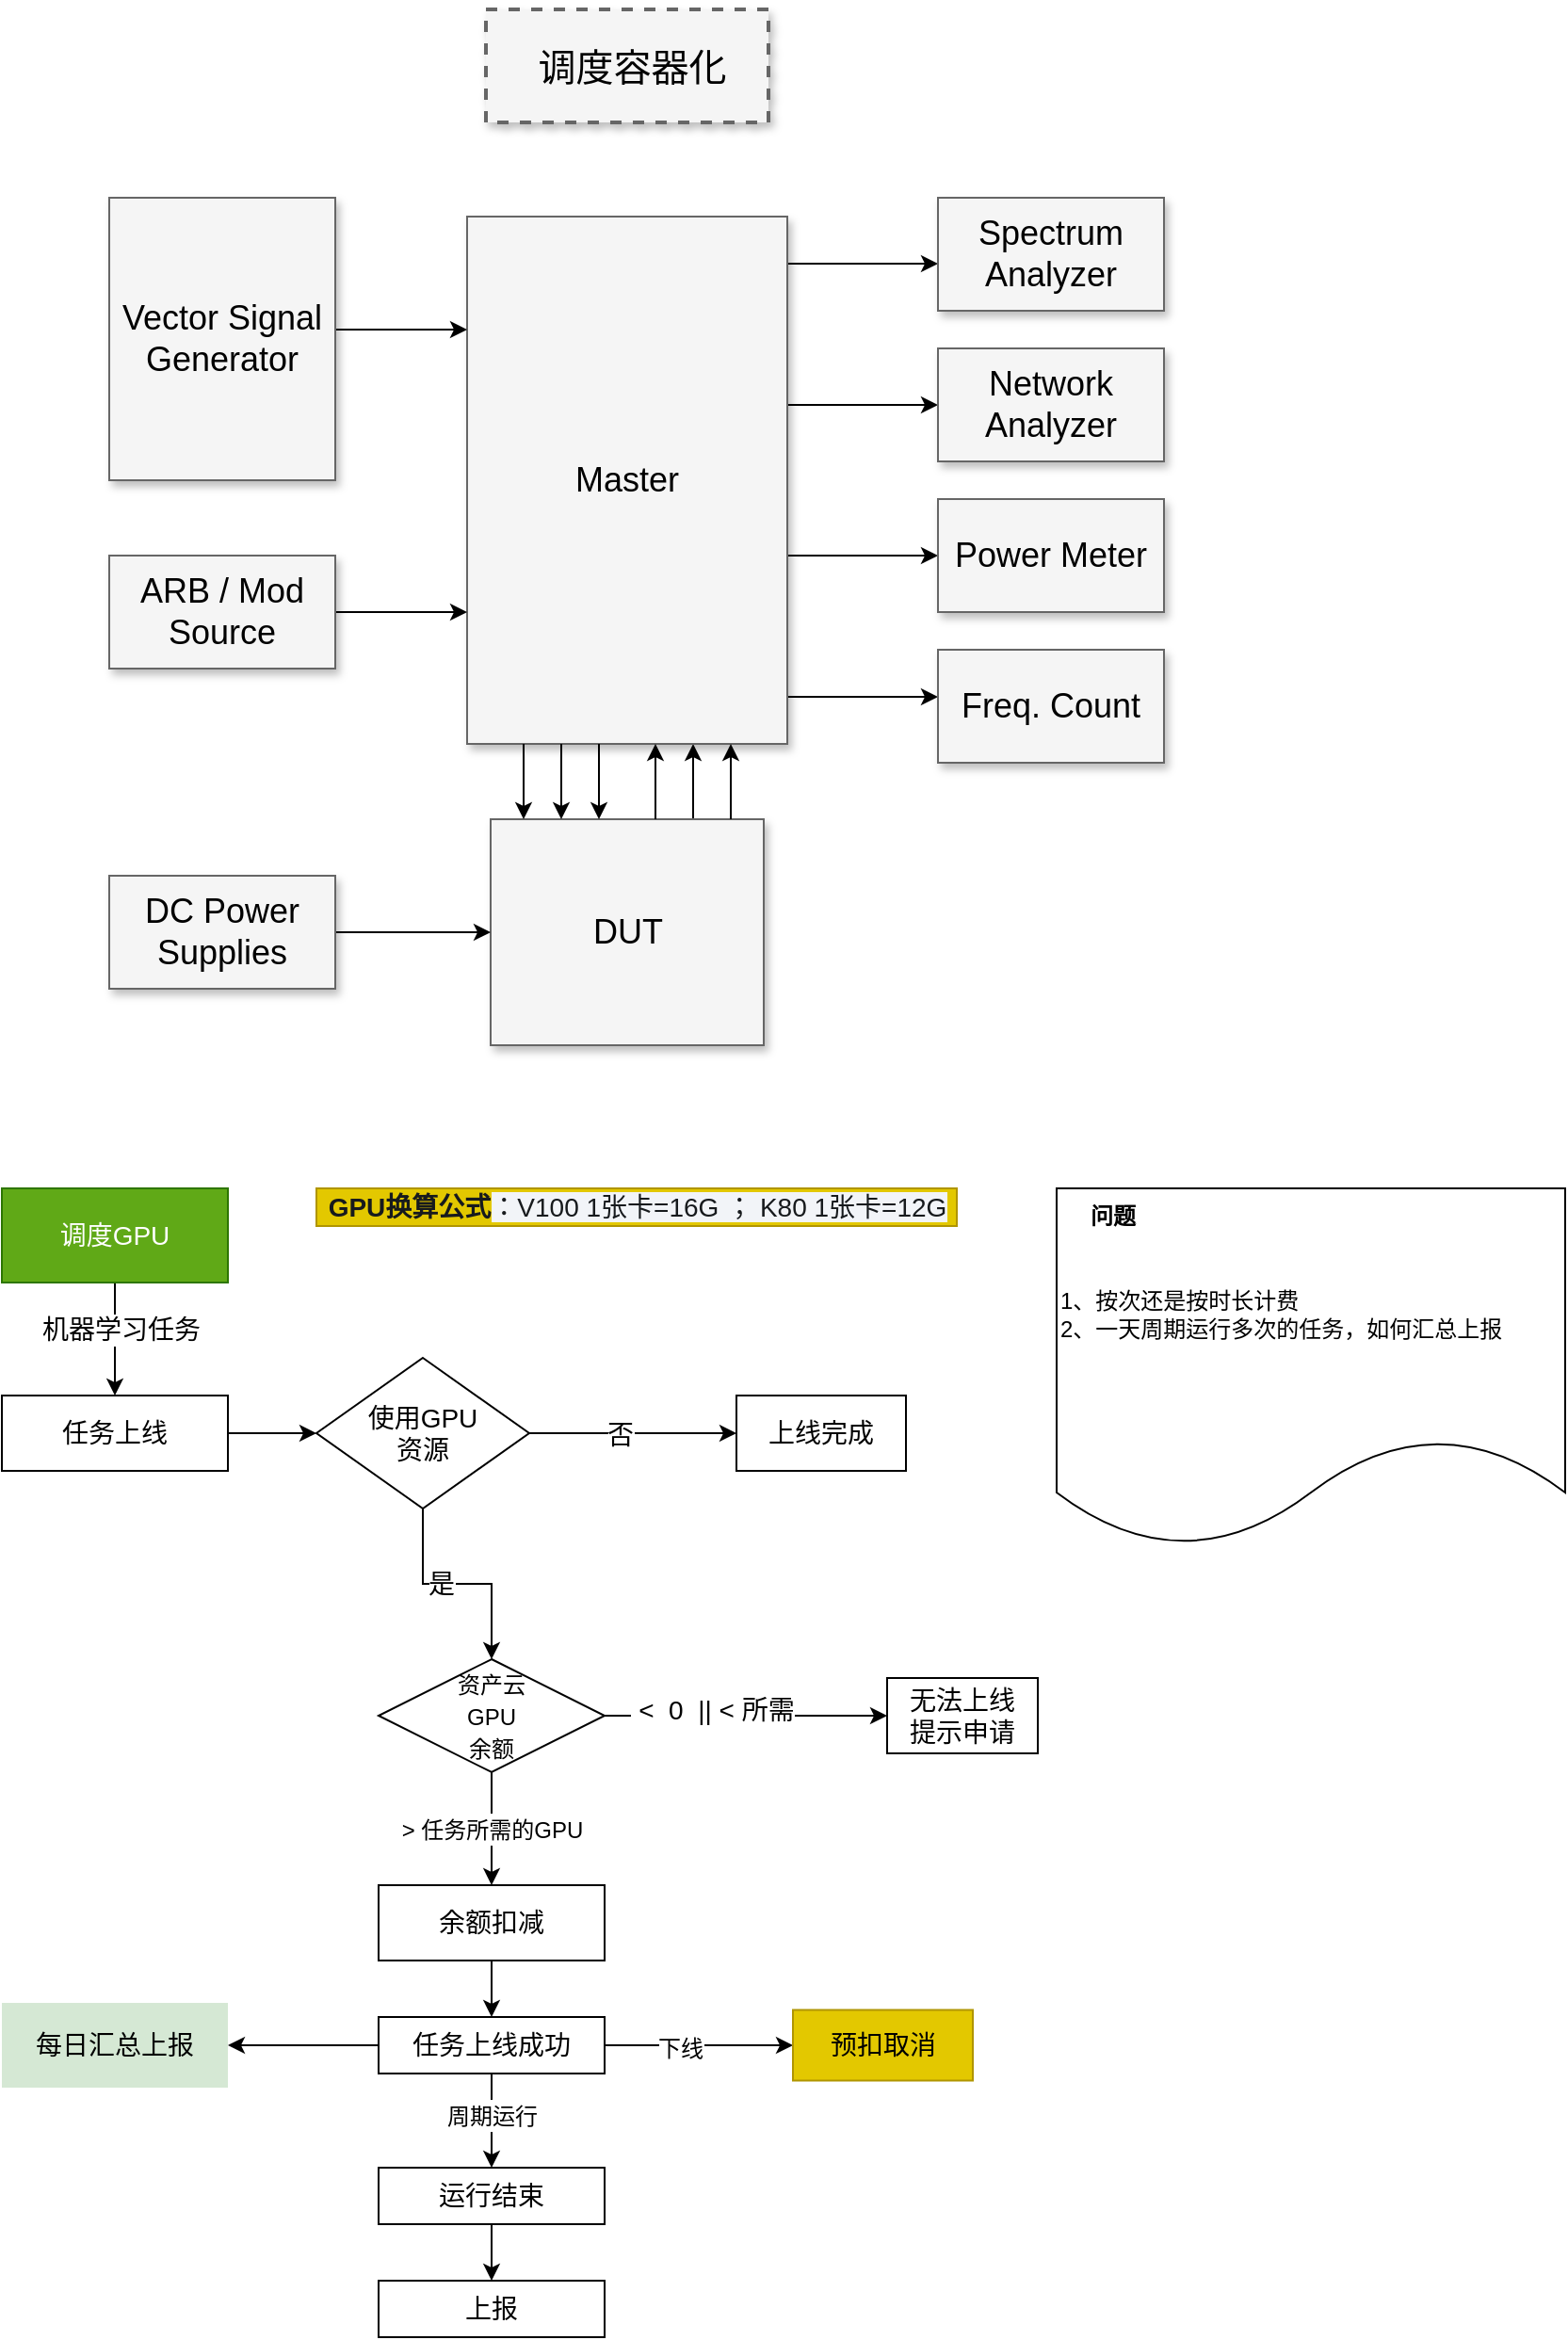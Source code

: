 <mxfile version="15.8.6" type="github">
  <diagram name="Page-1" id="90a13364-a465-7bf4-72fc-28e22215d7a0">
    <mxGraphModel dx="1186" dy="700" grid="1" gridSize="10" guides="1" tooltips="1" connect="1" arrows="1" fold="1" page="1" pageScale="1.5" pageWidth="1169" pageHeight="826" background="none" math="0" shadow="0">
      <root>
        <mxCell id="0" style=";html=1;" />
        <mxCell id="1" style=";html=1;" parent="0" />
        <mxCell id="3a17f1ce550125da-1" value="&amp;nbsp;调度容器化" style="whiteSpace=wrap;html=1;shadow=1;fontSize=20;fillColor=#f5f5f5;strokeColor=#666666;strokeWidth=2;dashed=1;" parent="1" vertex="1">
          <mxGeometry x="797" y="344" width="150" height="60" as="geometry" />
        </mxCell>
        <mxCell id="3a17f1ce550125da-13" style="edgeStyle=elbowEdgeStyle;rounded=0;html=1;startArrow=none;startFill=0;jettySize=auto;orthogonalLoop=1;fontSize=18;elbow=vertical;" parent="1" source="3a17f1ce550125da-2" target="3a17f1ce550125da-4" edge="1">
          <mxGeometry relative="1" as="geometry" />
        </mxCell>
        <mxCell id="3a17f1ce550125da-14" style="edgeStyle=elbowEdgeStyle;rounded=0;html=1;startArrow=none;startFill=0;jettySize=auto;orthogonalLoop=1;fontSize=18;elbow=vertical;" parent="1" source="3a17f1ce550125da-2" target="3a17f1ce550125da-5" edge="1">
          <mxGeometry relative="1" as="geometry" />
        </mxCell>
        <mxCell id="3a17f1ce550125da-15" style="edgeStyle=elbowEdgeStyle;rounded=0;html=1;startArrow=none;startFill=0;jettySize=auto;orthogonalLoop=1;fontSize=18;elbow=vertical;" parent="1" source="3a17f1ce550125da-2" target="3a17f1ce550125da-6" edge="1">
          <mxGeometry relative="1" as="geometry" />
        </mxCell>
        <mxCell id="3a17f1ce550125da-16" style="edgeStyle=elbowEdgeStyle;rounded=0;html=1;startArrow=none;startFill=0;jettySize=auto;orthogonalLoop=1;fontSize=18;elbow=vertical;" parent="1" source="3a17f1ce550125da-2" target="3a17f1ce550125da-7" edge="1">
          <mxGeometry relative="1" as="geometry" />
        </mxCell>
        <mxCell id="3a17f1ce550125da-17" style="edgeStyle=elbowEdgeStyle;rounded=0;html=1;startArrow=none;startFill=0;jettySize=auto;orthogonalLoop=1;fontSize=18;" parent="1" source="3a17f1ce550125da-10" target="3a17f1ce550125da-2" edge="1">
          <mxGeometry relative="1" as="geometry">
            <Array as="points">
              <mxPoint x="907" y="754" />
            </Array>
          </mxGeometry>
        </mxCell>
        <mxCell id="3a17f1ce550125da-2" value="Master" style="whiteSpace=wrap;html=1;shadow=1;fontSize=18;fillColor=#f5f5f5;strokeColor=#666666;" parent="1" vertex="1">
          <mxGeometry x="787" y="454" width="170" height="280" as="geometry" />
        </mxCell>
        <mxCell id="3a17f1ce550125da-4" value="Spectrum Analyzer" style="whiteSpace=wrap;html=1;shadow=1;fontSize=18;fillColor=#f5f5f5;strokeColor=#666666;" parent="1" vertex="1">
          <mxGeometry x="1037" y="444" width="120" height="60" as="geometry" />
        </mxCell>
        <mxCell id="3a17f1ce550125da-5" value="Network Analyzer" style="whiteSpace=wrap;html=1;shadow=1;fontSize=18;fillColor=#f5f5f5;strokeColor=#666666;" parent="1" vertex="1">
          <mxGeometry x="1037" y="524" width="120" height="60" as="geometry" />
        </mxCell>
        <mxCell id="3a17f1ce550125da-6" value="Power Meter" style="whiteSpace=wrap;html=1;shadow=1;fontSize=18;fillColor=#f5f5f5;strokeColor=#666666;" parent="1" vertex="1">
          <mxGeometry x="1037" y="604" width="120" height="60" as="geometry" />
        </mxCell>
        <mxCell id="3a17f1ce550125da-7" value="Freq. Count" style="whiteSpace=wrap;html=1;shadow=1;fontSize=18;fillColor=#f5f5f5;strokeColor=#666666;" parent="1" vertex="1">
          <mxGeometry x="1037" y="684" width="120" height="60" as="geometry" />
        </mxCell>
        <mxCell id="3a17f1ce550125da-20" style="edgeStyle=elbowEdgeStyle;rounded=0;html=1;startArrow=none;startFill=0;jettySize=auto;orthogonalLoop=1;fontSize=18;elbow=vertical;" parent="1" source="3a17f1ce550125da-8" target="3a17f1ce550125da-2" edge="1">
          <mxGeometry relative="1" as="geometry">
            <Array as="points">
              <mxPoint x="757" y="514" />
            </Array>
          </mxGeometry>
        </mxCell>
        <mxCell id="3a17f1ce550125da-8" value="Vector Signal Generator" style="whiteSpace=wrap;html=1;shadow=1;fontSize=18;fillColor=#f5f5f5;strokeColor=#666666;" parent="1" vertex="1">
          <mxGeometry x="597" y="444" width="120" height="150" as="geometry" />
        </mxCell>
        <mxCell id="3a17f1ce550125da-21" style="edgeStyle=elbowEdgeStyle;rounded=0;html=1;startArrow=none;startFill=0;jettySize=auto;orthogonalLoop=1;fontSize=18;elbow=vertical;" parent="1" source="3a17f1ce550125da-9" target="3a17f1ce550125da-2" edge="1">
          <mxGeometry relative="1" as="geometry" />
        </mxCell>
        <mxCell id="3a17f1ce550125da-9" value="ARB / Mod Source" style="whiteSpace=wrap;html=1;shadow=1;fontSize=18;fillColor=#f5f5f5;strokeColor=#666666;" parent="1" vertex="1">
          <mxGeometry x="597" y="634" width="120" height="60" as="geometry" />
        </mxCell>
        <mxCell id="3a17f1ce550125da-10" value="DUT" style="whiteSpace=wrap;html=1;shadow=1;fontSize=18;fillColor=#f5f5f5;strokeColor=#666666;" parent="1" vertex="1">
          <mxGeometry x="799.5" y="774" width="145" height="120" as="geometry" />
        </mxCell>
        <mxCell id="3a17f1ce550125da-18" style="edgeStyle=elbowEdgeStyle;rounded=0;html=1;startArrow=none;startFill=0;jettySize=auto;orthogonalLoop=1;fontSize=18;elbow=vertical;" parent="1" source="3a17f1ce550125da-11" target="3a17f1ce550125da-10" edge="1">
          <mxGeometry relative="1" as="geometry" />
        </mxCell>
        <mxCell id="3a17f1ce550125da-11" value="DC Power Supplies" style="whiteSpace=wrap;html=1;shadow=1;fontSize=18;fillColor=#f5f5f5;strokeColor=#666666;" parent="1" vertex="1">
          <mxGeometry x="597" y="804" width="120" height="60" as="geometry" />
        </mxCell>
        <mxCell id="3a17f1ce550125da-22" style="edgeStyle=elbowEdgeStyle;rounded=0;html=1;startArrow=none;startFill=0;jettySize=auto;orthogonalLoop=1;fontSize=18;" parent="1" source="3a17f1ce550125da-10" target="3a17f1ce550125da-2" edge="1">
          <mxGeometry relative="1" as="geometry">
            <mxPoint x="937" y="784" as="sourcePoint" />
            <mxPoint x="937" y="744" as="targetPoint" />
            <Array as="points">
              <mxPoint x="927" y="754" />
              <mxPoint x="907" y="754" />
            </Array>
          </mxGeometry>
        </mxCell>
        <mxCell id="3a17f1ce550125da-23" style="edgeStyle=elbowEdgeStyle;rounded=0;html=1;startArrow=none;startFill=0;jettySize=auto;orthogonalLoop=1;fontSize=18;" parent="1" edge="1">
          <mxGeometry relative="1" as="geometry">
            <mxPoint x="887" y="774" as="sourcePoint" />
            <mxPoint x="887" y="734" as="targetPoint" />
            <Array as="points">
              <mxPoint x="887" y="754" />
              <mxPoint x="887" y="754" />
            </Array>
          </mxGeometry>
        </mxCell>
        <mxCell id="3a17f1ce550125da-24" style="edgeStyle=elbowEdgeStyle;rounded=0;html=1;startArrow=none;startFill=0;jettySize=auto;orthogonalLoop=1;fontSize=18;" parent="1" edge="1">
          <mxGeometry relative="1" as="geometry">
            <mxPoint x="857" y="734" as="sourcePoint" />
            <mxPoint x="857" y="774" as="targetPoint" />
            <Array as="points">
              <mxPoint x="857" y="754" />
              <mxPoint x="887" y="764" />
            </Array>
          </mxGeometry>
        </mxCell>
        <mxCell id="3a17f1ce550125da-25" style="edgeStyle=elbowEdgeStyle;rounded=0;html=1;startArrow=none;startFill=0;jettySize=auto;orthogonalLoop=1;fontSize=18;" parent="1" edge="1">
          <mxGeometry relative="1" as="geometry">
            <mxPoint x="837" y="734" as="sourcePoint" />
            <mxPoint x="837" y="774" as="targetPoint" />
            <Array as="points">
              <mxPoint x="837" y="754" />
              <mxPoint x="867" y="764" />
            </Array>
          </mxGeometry>
        </mxCell>
        <mxCell id="3a17f1ce550125da-26" style="edgeStyle=elbowEdgeStyle;rounded=0;html=1;startArrow=none;startFill=0;jettySize=auto;orthogonalLoop=1;fontSize=18;" parent="1" edge="1">
          <mxGeometry relative="1" as="geometry">
            <mxPoint x="817" y="734" as="sourcePoint" />
            <mxPoint x="817" y="774" as="targetPoint" />
            <Array as="points">
              <mxPoint x="817" y="754" />
              <mxPoint x="847" y="764" />
            </Array>
          </mxGeometry>
        </mxCell>
        <mxCell id="BZ-TsVA_fN7d5yoJhVWp-3" value="" style="edgeStyle=orthogonalEdgeStyle;rounded=0;orthogonalLoop=1;jettySize=auto;html=1;fontSize=14;" edge="1" parent="1" source="BZ-TsVA_fN7d5yoJhVWp-1" target="BZ-TsVA_fN7d5yoJhVWp-2">
          <mxGeometry relative="1" as="geometry" />
        </mxCell>
        <mxCell id="BZ-TsVA_fN7d5yoJhVWp-4" value="&amp;nbsp;机器学习任务" style="edgeLabel;html=1;align=center;verticalAlign=middle;resizable=0;points=[];fontSize=14;" vertex="1" connectable="0" parent="BZ-TsVA_fN7d5yoJhVWp-3">
          <mxGeometry x="-0.175" y="1" relative="1" as="geometry">
            <mxPoint as="offset" />
          </mxGeometry>
        </mxCell>
        <mxCell id="BZ-TsVA_fN7d5yoJhVWp-1" value="调度GPU" style="rounded=0;whiteSpace=wrap;html=1;fontSize=14;fillColor=#60a917;fontColor=#ffffff;strokeColor=#2D7600;" vertex="1" parent="1">
          <mxGeometry x="540" y="970" width="120" height="50" as="geometry" />
        </mxCell>
        <mxCell id="BZ-TsVA_fN7d5yoJhVWp-6" value="" style="edgeStyle=orthogonalEdgeStyle;rounded=0;orthogonalLoop=1;jettySize=auto;html=1;fontSize=14;" edge="1" parent="1" source="BZ-TsVA_fN7d5yoJhVWp-2" target="BZ-TsVA_fN7d5yoJhVWp-5">
          <mxGeometry relative="1" as="geometry" />
        </mxCell>
        <mxCell id="BZ-TsVA_fN7d5yoJhVWp-2" value="任务上线" style="whiteSpace=wrap;html=1;rounded=0;fontSize=14;" vertex="1" parent="1">
          <mxGeometry x="540" y="1080" width="120" height="40" as="geometry" />
        </mxCell>
        <mxCell id="BZ-TsVA_fN7d5yoJhVWp-8" value="" style="edgeStyle=orthogonalEdgeStyle;rounded=0;orthogonalLoop=1;jettySize=auto;html=1;fontSize=14;" edge="1" parent="1" source="BZ-TsVA_fN7d5yoJhVWp-5" target="BZ-TsVA_fN7d5yoJhVWp-7">
          <mxGeometry relative="1" as="geometry" />
        </mxCell>
        <mxCell id="BZ-TsVA_fN7d5yoJhVWp-9" value="否" style="edgeLabel;html=1;align=center;verticalAlign=middle;resizable=0;points=[];fontSize=14;" vertex="1" connectable="0" parent="BZ-TsVA_fN7d5yoJhVWp-8">
          <mxGeometry x="-0.133" y="-1" relative="1" as="geometry">
            <mxPoint as="offset" />
          </mxGeometry>
        </mxCell>
        <mxCell id="BZ-TsVA_fN7d5yoJhVWp-11" value="" style="edgeStyle=orthogonalEdgeStyle;rounded=0;orthogonalLoop=1;jettySize=auto;html=1;fontSize=14;" edge="1" parent="1" source="BZ-TsVA_fN7d5yoJhVWp-5" target="BZ-TsVA_fN7d5yoJhVWp-10">
          <mxGeometry relative="1" as="geometry" />
        </mxCell>
        <mxCell id="BZ-TsVA_fN7d5yoJhVWp-12" value="是" style="edgeLabel;html=1;align=center;verticalAlign=middle;resizable=0;points=[];fontSize=14;" vertex="1" connectable="0" parent="BZ-TsVA_fN7d5yoJhVWp-11">
          <mxGeometry x="-0.15" relative="1" as="geometry">
            <mxPoint as="offset" />
          </mxGeometry>
        </mxCell>
        <mxCell id="BZ-TsVA_fN7d5yoJhVWp-5" value="使用GPU&lt;br style=&quot;font-size: 14px;&quot;&gt;资源" style="rhombus;whiteSpace=wrap;html=1;rounded=0;fontSize=14;" vertex="1" parent="1">
          <mxGeometry x="707" y="1060" width="113" height="80" as="geometry" />
        </mxCell>
        <mxCell id="BZ-TsVA_fN7d5yoJhVWp-7" value="上线完成" style="whiteSpace=wrap;html=1;rounded=0;fontSize=14;" vertex="1" parent="1">
          <mxGeometry x="930" y="1080" width="90" height="40" as="geometry" />
        </mxCell>
        <mxCell id="BZ-TsVA_fN7d5yoJhVWp-14" value="" style="edgeStyle=orthogonalEdgeStyle;rounded=0;orthogonalLoop=1;jettySize=auto;html=1;fontSize=14;" edge="1" parent="1" source="BZ-TsVA_fN7d5yoJhVWp-10" target="BZ-TsVA_fN7d5yoJhVWp-13">
          <mxGeometry relative="1" as="geometry" />
        </mxCell>
        <mxCell id="BZ-TsVA_fN7d5yoJhVWp-15" value="&amp;nbsp;&amp;lt;&amp;nbsp; 0&amp;nbsp; || &amp;lt; 所需" style="edgeLabel;html=1;align=center;verticalAlign=middle;resizable=0;points=[];fontSize=14;" vertex="1" connectable="0" parent="BZ-TsVA_fN7d5yoJhVWp-14">
          <mxGeometry x="-0.244" y="3" relative="1" as="geometry">
            <mxPoint as="offset" />
          </mxGeometry>
        </mxCell>
        <mxCell id="BZ-TsVA_fN7d5yoJhVWp-17" value="" style="edgeStyle=orthogonalEdgeStyle;rounded=0;orthogonalLoop=1;jettySize=auto;html=1;fontSize=14;" edge="1" parent="1" source="BZ-TsVA_fN7d5yoJhVWp-10" target="BZ-TsVA_fN7d5yoJhVWp-16">
          <mxGeometry relative="1" as="geometry" />
        </mxCell>
        <mxCell id="BZ-TsVA_fN7d5yoJhVWp-18" value="&lt;font style=&quot;font-size: 12px&quot;&gt;&amp;gt; 任务所需的GPU&lt;/font&gt;" style="edgeLabel;html=1;align=center;verticalAlign=middle;resizable=0;points=[];fontSize=14;" vertex="1" connectable="0" parent="BZ-TsVA_fN7d5yoJhVWp-17">
          <mxGeometry x="-0.4" y="-1" relative="1" as="geometry">
            <mxPoint x="1" y="12" as="offset" />
          </mxGeometry>
        </mxCell>
        <mxCell id="BZ-TsVA_fN7d5yoJhVWp-10" value="&lt;font style=&quot;font-size: 12px&quot;&gt;资产云&lt;br&gt;GPU&lt;br&gt;余额&lt;/font&gt;" style="rhombus;whiteSpace=wrap;html=1;rounded=0;fontSize=14;" vertex="1" parent="1">
          <mxGeometry x="740" y="1220" width="120" height="60" as="geometry" />
        </mxCell>
        <mxCell id="BZ-TsVA_fN7d5yoJhVWp-13" value="无法上线&lt;br&gt;提示申请" style="whiteSpace=wrap;html=1;rounded=0;fontSize=14;" vertex="1" parent="1">
          <mxGeometry x="1010" y="1230" width="80" height="40" as="geometry" />
        </mxCell>
        <mxCell id="BZ-TsVA_fN7d5yoJhVWp-21" value="" style="edgeStyle=orthogonalEdgeStyle;rounded=0;orthogonalLoop=1;jettySize=auto;html=1;exitX=0.5;exitY=1;exitDx=0;exitDy=0;fontSize=14;" edge="1" parent="1" source="BZ-TsVA_fN7d5yoJhVWp-25" target="BZ-TsVA_fN7d5yoJhVWp-20">
          <mxGeometry relative="1" as="geometry" />
        </mxCell>
        <mxCell id="BZ-TsVA_fN7d5yoJhVWp-22" value="&lt;font style=&quot;font-size: 12px&quot;&gt;周期运行&lt;/font&gt;" style="edgeLabel;html=1;align=center;verticalAlign=middle;resizable=0;points=[];fontSize=14;" vertex="1" connectable="0" parent="BZ-TsVA_fN7d5yoJhVWp-21">
          <mxGeometry x="-0.143" relative="1" as="geometry">
            <mxPoint as="offset" />
          </mxGeometry>
        </mxCell>
        <mxCell id="BZ-TsVA_fN7d5yoJhVWp-26" value="" style="edgeStyle=orthogonalEdgeStyle;rounded=0;orthogonalLoop=1;jettySize=auto;html=1;fontSize=14;" edge="1" parent="1" source="BZ-TsVA_fN7d5yoJhVWp-16" target="BZ-TsVA_fN7d5yoJhVWp-25">
          <mxGeometry relative="1" as="geometry" />
        </mxCell>
        <mxCell id="BZ-TsVA_fN7d5yoJhVWp-16" value="余额扣减" style="whiteSpace=wrap;html=1;rounded=0;fontSize=14;" vertex="1" parent="1">
          <mxGeometry x="740" y="1340" width="120" height="40" as="geometry" />
        </mxCell>
        <mxCell id="BZ-TsVA_fN7d5yoJhVWp-19" value="&lt;b style=&quot;color: rgb(23 , 26 , 29) ; font-size: 14px ; text-align: left&quot;&gt;GPU换算公式&lt;/b&gt;&lt;span style=&quot;color: rgb(23 , 26 , 29) ; font-size: 14px ; text-align: left ; background-color: rgb(242 , 244 , 248)&quot;&gt;：V100 1张卡=16G ； K80 1张卡=12G&lt;/span&gt;" style="text;html=1;align=center;verticalAlign=middle;resizable=0;points=[];autosize=1;strokeColor=#B09500;fillColor=#e3c800;fontColor=#000000;" vertex="1" parent="1">
          <mxGeometry x="707" y="970" width="340" height="20" as="geometry" />
        </mxCell>
        <mxCell id="BZ-TsVA_fN7d5yoJhVWp-24" value="" style="edgeStyle=orthogonalEdgeStyle;rounded=0;orthogonalLoop=1;jettySize=auto;html=1;fontSize=14;" edge="1" parent="1" source="BZ-TsVA_fN7d5yoJhVWp-20" target="BZ-TsVA_fN7d5yoJhVWp-23">
          <mxGeometry relative="1" as="geometry" />
        </mxCell>
        <mxCell id="BZ-TsVA_fN7d5yoJhVWp-20" value="运行结束" style="whiteSpace=wrap;html=1;rounded=0;fontSize=14;" vertex="1" parent="1">
          <mxGeometry x="740" y="1490" width="120" height="30" as="geometry" />
        </mxCell>
        <mxCell id="BZ-TsVA_fN7d5yoJhVWp-23" value="上报" style="whiteSpace=wrap;html=1;rounded=0;fontSize=14;" vertex="1" parent="1">
          <mxGeometry x="740" y="1550" width="120" height="30" as="geometry" />
        </mxCell>
        <mxCell id="BZ-TsVA_fN7d5yoJhVWp-28" value="" style="edgeStyle=orthogonalEdgeStyle;rounded=0;orthogonalLoop=1;jettySize=auto;html=1;fontSize=14;" edge="1" parent="1" source="BZ-TsVA_fN7d5yoJhVWp-25" target="BZ-TsVA_fN7d5yoJhVWp-27">
          <mxGeometry relative="1" as="geometry" />
        </mxCell>
        <mxCell id="BZ-TsVA_fN7d5yoJhVWp-29" value="&lt;font style=&quot;font-size: 12px&quot;&gt;下线&lt;/font&gt;" style="edgeLabel;html=1;align=center;verticalAlign=middle;resizable=0;points=[];fontSize=14;" vertex="1" connectable="0" parent="BZ-TsVA_fN7d5yoJhVWp-28">
          <mxGeometry x="-0.2" y="-1" relative="1" as="geometry">
            <mxPoint as="offset" />
          </mxGeometry>
        </mxCell>
        <mxCell id="BZ-TsVA_fN7d5yoJhVWp-31" value="" style="edgeStyle=orthogonalEdgeStyle;rounded=0;orthogonalLoop=1;jettySize=auto;html=1;fontSize=12;" edge="1" parent="1" source="BZ-TsVA_fN7d5yoJhVWp-25" target="BZ-TsVA_fN7d5yoJhVWp-30">
          <mxGeometry relative="1" as="geometry" />
        </mxCell>
        <mxCell id="BZ-TsVA_fN7d5yoJhVWp-25" value="任务上线成功" style="whiteSpace=wrap;html=1;rounded=0;fontSize=14;" vertex="1" parent="1">
          <mxGeometry x="740" y="1410" width="120" height="30" as="geometry" />
        </mxCell>
        <mxCell id="BZ-TsVA_fN7d5yoJhVWp-27" value="预扣取消" style="whiteSpace=wrap;html=1;rounded=0;fontSize=14;fillColor=#e3c800;fontColor=#000000;strokeColor=#B09500;" vertex="1" parent="1">
          <mxGeometry x="960" y="1406.25" width="95.5" height="37.5" as="geometry" />
        </mxCell>
        <mxCell id="BZ-TsVA_fN7d5yoJhVWp-30" value="每日汇总上报" style="whiteSpace=wrap;html=1;rounded=0;fontSize=14;fillColor=#d5e8d4;strokeColor=none;" vertex="1" parent="1">
          <mxGeometry x="540" y="1402.5" width="120" height="45" as="geometry" />
        </mxCell>
        <mxCell id="BZ-TsVA_fN7d5yoJhVWp-32" value="1、按次还是按时长计费&lt;br&gt;2、一天周期运行多次的任务，如何汇总上报" style="shape=document;whiteSpace=wrap;html=1;boundedLbl=1;fontSize=12;align=left;" vertex="1" parent="1">
          <mxGeometry x="1100" y="970" width="270" height="190" as="geometry" />
        </mxCell>
        <mxCell id="BZ-TsVA_fN7d5yoJhVWp-33" value="问题" style="text;html=1;strokeColor=none;fillColor=none;align=center;verticalAlign=middle;whiteSpace=wrap;rounded=0;fontSize=12;fontStyle=1" vertex="1" parent="1">
          <mxGeometry x="1100" y="970" width="60" height="30" as="geometry" />
        </mxCell>
      </root>
    </mxGraphModel>
  </diagram>
</mxfile>
